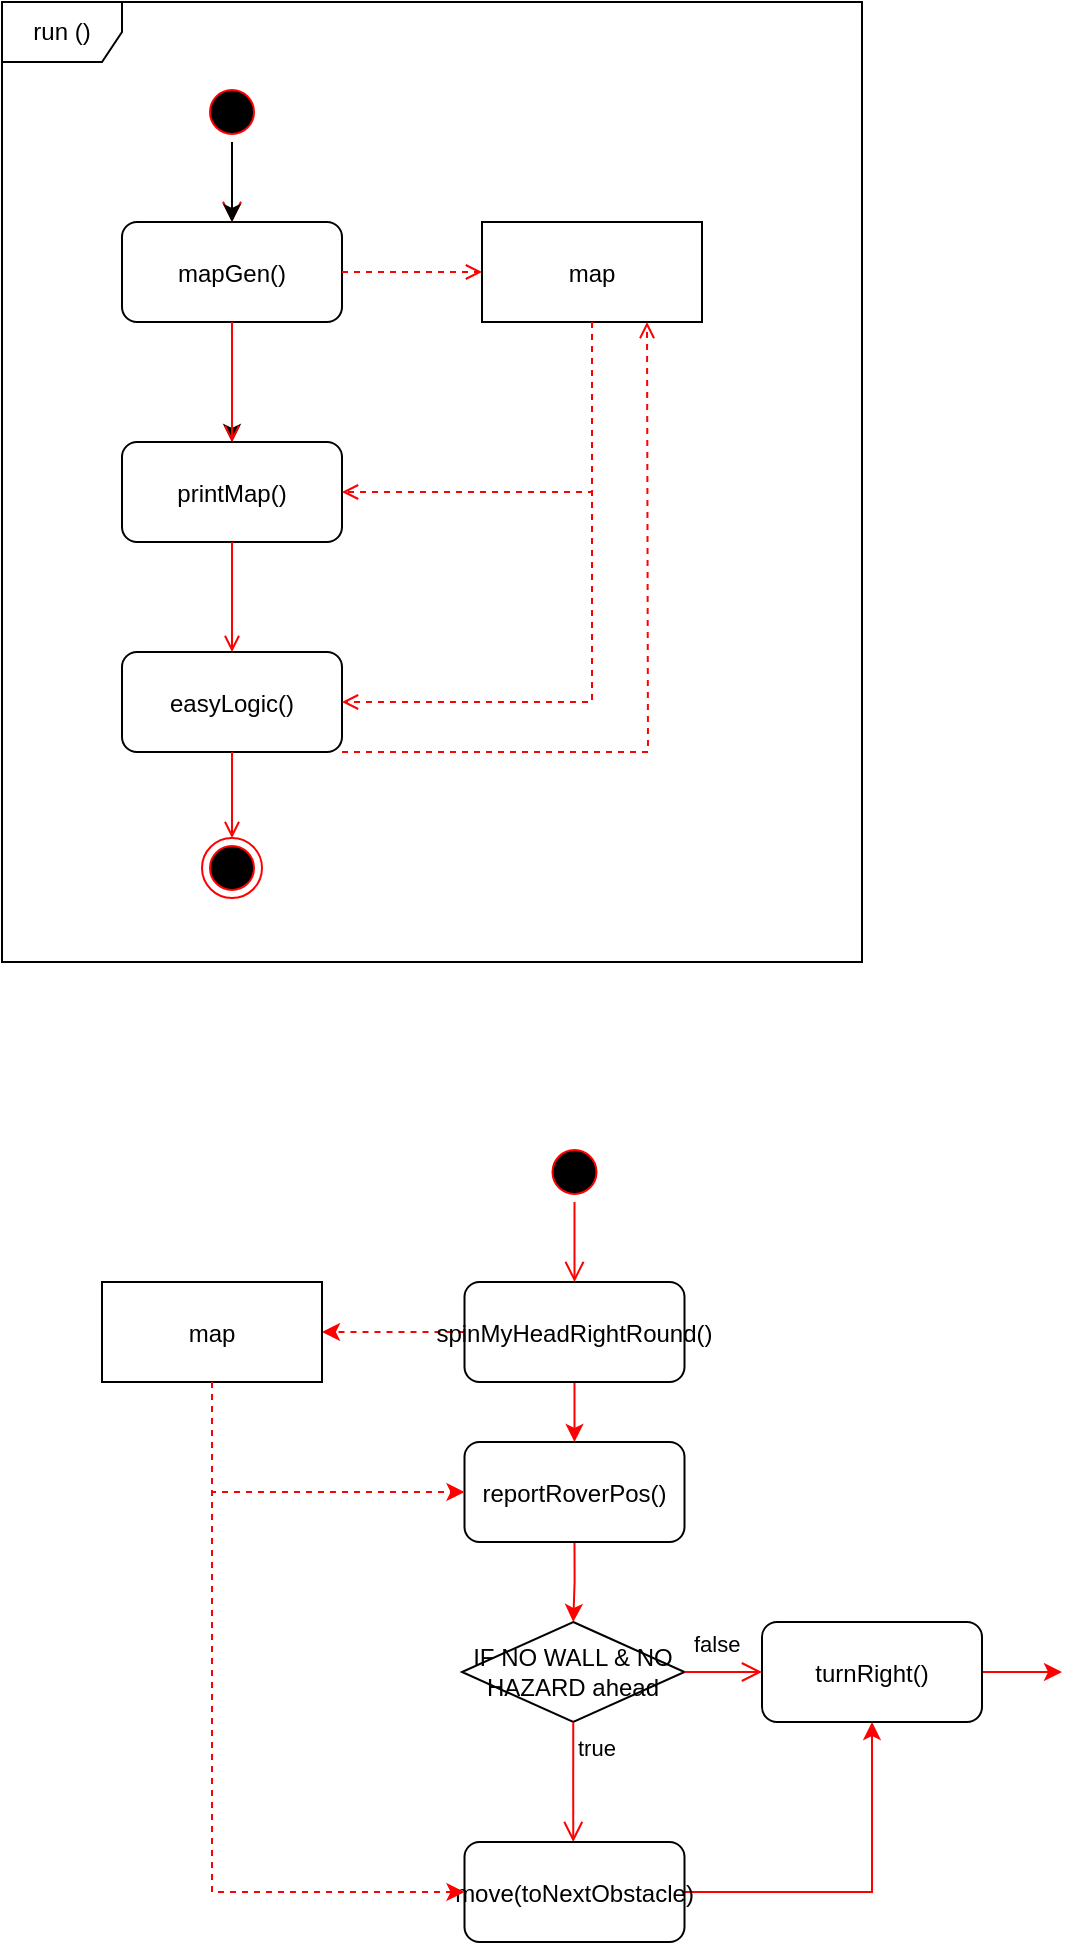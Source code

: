 <mxfile version="12.8.2" type="device"><diagram name="Page-1" id="e7e014a7-5840-1c2e-5031-d8a46d1fe8dd"><mxGraphModel dx="823" dy="1070" grid="1" gridSize="10" guides="1" tooltips="1" connect="1" arrows="1" fold="1" page="1" pageScale="1" pageWidth="1169" pageHeight="826" background="#ffffff" math="0" shadow="0"><root><mxCell id="0"/><mxCell id="1" parent="0"/><mxCell id="yIL9UcURnjymwLm0LqYS-77" value="" style="group" vertex="1" connectable="0" parent="1"><mxGeometry x="20" y="20" width="430" height="480" as="geometry"/></mxCell><mxCell id="yIL9UcURnjymwLm0LqYS-53" value="run ()" style="shape=umlFrame;whiteSpace=wrap;html=1;" vertex="1" parent="yIL9UcURnjymwLm0LqYS-77"><mxGeometry width="430" height="480" as="geometry"/></mxCell><mxCell id="yIL9UcURnjymwLm0LqYS-42" value="" style="edgeStyle=elbowEdgeStyle;elbow=horizontal;verticalAlign=bottom;endArrow=open;endSize=8;strokeColor=#FF0000;endFill=1;rounded=0" edge="1" parent="yIL9UcURnjymwLm0LqYS-77" target="yIL9UcURnjymwLm0LqYS-43"><mxGeometry x="-150" y="-100" as="geometry"><mxPoint x="-135" y="-30" as="targetPoint"/><mxPoint x="115" y="70" as="sourcePoint"/></mxGeometry></mxCell><mxCell id="yIL9UcURnjymwLm0LqYS-43" value="mapGen()" style="rounded=1;" vertex="1" parent="yIL9UcURnjymwLm0LqYS-77"><mxGeometry x="60" y="110" width="110" height="50" as="geometry"/></mxCell><mxCell id="yIL9UcURnjymwLm0LqYS-44" value="printMap()" style="rounded=1;" vertex="1" parent="yIL9UcURnjymwLm0LqYS-77"><mxGeometry x="60" y="220" width="110" height="50" as="geometry"/></mxCell><mxCell id="yIL9UcURnjymwLm0LqYS-71" value="" style="edgeStyle=orthogonalEdgeStyle;rounded=0;orthogonalLoop=1;jettySize=auto;html=1;" edge="1" parent="yIL9UcURnjymwLm0LqYS-77" source="yIL9UcURnjymwLm0LqYS-43" target="yIL9UcURnjymwLm0LqYS-44"><mxGeometry relative="1" as="geometry"/></mxCell><mxCell id="yIL9UcURnjymwLm0LqYS-45" value="" style="endArrow=open;strokeColor=#FF0000;endFill=1;rounded=0" edge="1" parent="yIL9UcURnjymwLm0LqYS-77" source="yIL9UcURnjymwLm0LqYS-43" target="yIL9UcURnjymwLm0LqYS-44"><mxGeometry relative="1" as="geometry"/></mxCell><mxCell id="yIL9UcURnjymwLm0LqYS-46" value="easyLogic()" style="rounded=1;" vertex="1" parent="yIL9UcURnjymwLm0LqYS-77"><mxGeometry x="60" y="325" width="110" height="50" as="geometry"/></mxCell><mxCell id="yIL9UcURnjymwLm0LqYS-47" value="" style="endArrow=open;strokeColor=#FF0000;endFill=1;rounded=0" edge="1" parent="yIL9UcURnjymwLm0LqYS-77" source="yIL9UcURnjymwLm0LqYS-44" target="yIL9UcURnjymwLm0LqYS-46"><mxGeometry relative="1" as="geometry"/></mxCell><mxCell id="yIL9UcURnjymwLm0LqYS-50" value="" style="edgeStyle=orthogonalEdgeStyle;rounded=0;orthogonalLoop=1;jettySize=auto;html=1;exitX=0.5;exitY=1;exitDx=0;exitDy=0;" edge="1" parent="yIL9UcURnjymwLm0LqYS-77" source="5" target="yIL9UcURnjymwLm0LqYS-43"><mxGeometry relative="1" as="geometry"/></mxCell><mxCell id="5" value="" style="ellipse;shape=startState;fillColor=#000000;strokeColor=#ff0000;" parent="yIL9UcURnjymwLm0LqYS-77" vertex="1"><mxGeometry x="100" y="40" width="30" height="30" as="geometry"/></mxCell><mxCell id="yIL9UcURnjymwLm0LqYS-51" value="" style="ellipse;html=1;shape=endState;fillColor=#000000;strokeColor=#ff0000;" vertex="1" parent="yIL9UcURnjymwLm0LqYS-77"><mxGeometry x="100" y="418" width="30" height="30" as="geometry"/></mxCell><mxCell id="yIL9UcURnjymwLm0LqYS-52" value="" style="endArrow=open;strokeColor=#FF0000;endFill=1;rounded=0;entryX=0.5;entryY=0;entryDx=0;entryDy=0;exitX=0.5;exitY=1;exitDx=0;exitDy=0;" edge="1" parent="yIL9UcURnjymwLm0LqYS-77" source="yIL9UcURnjymwLm0LqYS-46" target="yIL9UcURnjymwLm0LqYS-51"><mxGeometry relative="1" as="geometry"><mxPoint x="320" y="510" as="sourcePoint"/><mxPoint x="125" y="335" as="targetPoint"/></mxGeometry></mxCell><mxCell id="yIL9UcURnjymwLm0LqYS-67" value="map" style="rounded=0;" vertex="1" parent="yIL9UcURnjymwLm0LqYS-77"><mxGeometry x="240" y="110" width="110" height="50" as="geometry"/></mxCell><mxCell id="yIL9UcURnjymwLm0LqYS-70" value="" style="endArrow=open;strokeColor=#FF0000;endFill=1;rounded=0;exitX=1;exitY=0.5;exitDx=0;exitDy=0;entryX=0;entryY=0.5;entryDx=0;entryDy=0;dashed=1;" edge="1" parent="yIL9UcURnjymwLm0LqYS-77" source="yIL9UcURnjymwLm0LqYS-43" target="yIL9UcURnjymwLm0LqYS-67"><mxGeometry relative="1" as="geometry"><mxPoint x="125.0" y="170" as="sourcePoint"/><mxPoint x="125.0" y="230" as="targetPoint"/></mxGeometry></mxCell><mxCell id="yIL9UcURnjymwLm0LqYS-73" value="" style="endArrow=open;strokeColor=#FF0000;endFill=1;rounded=0;exitX=0.5;exitY=1;exitDx=0;exitDy=0;entryX=1;entryY=0.5;entryDx=0;entryDy=0;dashed=1;" edge="1" parent="yIL9UcURnjymwLm0LqYS-77" source="yIL9UcURnjymwLm0LqYS-67" target="yIL9UcURnjymwLm0LqYS-44"><mxGeometry relative="1" as="geometry"><mxPoint x="180.0" y="145" as="sourcePoint"/><mxPoint x="250" y="145" as="targetPoint"/><Array as="points"><mxPoint x="295" y="245"/></Array></mxGeometry></mxCell><mxCell id="yIL9UcURnjymwLm0LqYS-75" value="" style="endArrow=open;strokeColor=#FF0000;endFill=1;rounded=0;exitX=0.5;exitY=1;exitDx=0;exitDy=0;dashed=1;entryX=1;entryY=0.5;entryDx=0;entryDy=0;" edge="1" parent="yIL9UcURnjymwLm0LqYS-77" source="yIL9UcURnjymwLm0LqYS-67" target="yIL9UcURnjymwLm0LqYS-46"><mxGeometry relative="1" as="geometry"><mxPoint x="305" y="170" as="sourcePoint"/><mxPoint x="250" y="220" as="targetPoint"/><Array as="points"><mxPoint x="295" y="350"/></Array></mxGeometry></mxCell><mxCell id="yIL9UcURnjymwLm0LqYS-76" value="" style="endArrow=open;strokeColor=#FF0000;endFill=1;rounded=0;exitX=1;exitY=1;exitDx=0;exitDy=0;dashed=1;entryX=0.75;entryY=1;entryDx=0;entryDy=0;" edge="1" parent="yIL9UcURnjymwLm0LqYS-77" source="yIL9UcURnjymwLm0LqYS-46" target="yIL9UcURnjymwLm0LqYS-67"><mxGeometry relative="1" as="geometry"><mxPoint x="305" y="170" as="sourcePoint"/><mxPoint x="180.0" y="360" as="targetPoint"/><Array as="points"><mxPoint x="323" y="375"/></Array></mxGeometry></mxCell><mxCell id="yIL9UcURnjymwLm0LqYS-78" value="" style="ellipse;html=1;shape=startState;fillColor=#000000;strokeColor=#ff0000;rounded=0;" vertex="1" parent="1"><mxGeometry x="291.25" y="590" width="30" height="30" as="geometry"/></mxCell><mxCell id="yIL9UcURnjymwLm0LqYS-79" value="" style="edgeStyle=orthogonalEdgeStyle;html=1;verticalAlign=bottom;endArrow=open;endSize=8;strokeColor=#ff0000;entryX=0.5;entryY=0;entryDx=0;entryDy=0;" edge="1" source="yIL9UcURnjymwLm0LqYS-78" parent="1" target="yIL9UcURnjymwLm0LqYS-80"><mxGeometry relative="1" as="geometry"><mxPoint x="276.25" y="680" as="targetPoint"/></mxGeometry></mxCell><mxCell id="yIL9UcURnjymwLm0LqYS-82" style="edgeStyle=orthogonalEdgeStyle;rounded=0;orthogonalLoop=1;jettySize=auto;html=1;exitX=0.5;exitY=1;exitDx=0;exitDy=0;entryX=0.5;entryY=0;entryDx=0;entryDy=0;strokeColor=#FF0000;" edge="1" parent="1" source="yIL9UcURnjymwLm0LqYS-80" target="yIL9UcURnjymwLm0LqYS-81"><mxGeometry relative="1" as="geometry"/></mxCell><mxCell id="yIL9UcURnjymwLm0LqYS-122" style="edgeStyle=orthogonalEdgeStyle;rounded=0;orthogonalLoop=1;jettySize=auto;html=1;entryX=1;entryY=0.5;entryDx=0;entryDy=0;strokeColor=#FF0000;dashed=1;" edge="1" parent="1" source="yIL9UcURnjymwLm0LqYS-80" target="yIL9UcURnjymwLm0LqYS-121"><mxGeometry relative="1" as="geometry"/></mxCell><mxCell id="yIL9UcURnjymwLm0LqYS-80" value="spinMyHeadRightRound()" style="rounded=1;" vertex="1" parent="1"><mxGeometry x="251.25" y="660" width="110" height="50" as="geometry"/></mxCell><mxCell id="yIL9UcURnjymwLm0LqYS-86" style="edgeStyle=orthogonalEdgeStyle;rounded=0;orthogonalLoop=1;jettySize=auto;html=1;exitX=0.5;exitY=1;exitDx=0;exitDy=0;entryX=0.5;entryY=0;entryDx=0;entryDy=0;strokeColor=#FF0000;" edge="1" parent="1" source="yIL9UcURnjymwLm0LqYS-81" target="yIL9UcURnjymwLm0LqYS-83"><mxGeometry relative="1" as="geometry"/></mxCell><mxCell id="yIL9UcURnjymwLm0LqYS-81" value="reportRoverPos()" style="rounded=1;" vertex="1" parent="1"><mxGeometry x="251.25" y="740" width="110" height="50" as="geometry"/></mxCell><mxCell id="yIL9UcURnjymwLm0LqYS-83" value="IF NO WALL &amp;amp; NO HAZARD ahead" style="rhombus;whiteSpace=wrap;html=1;fillColor=#FFFFFF;strokeColor=#000000;rounded=0;" vertex="1" parent="1"><mxGeometry x="250" y="830" width="111.25" height="50" as="geometry"/></mxCell><mxCell id="yIL9UcURnjymwLm0LqYS-84" value="false" style="edgeStyle=orthogonalEdgeStyle;html=1;align=left;verticalAlign=bottom;endArrow=open;endSize=8;strokeColor=#ff0000;entryX=0;entryY=0.5;entryDx=0;entryDy=0;" edge="1" source="yIL9UcURnjymwLm0LqYS-83" parent="1" target="yIL9UcURnjymwLm0LqYS-87"><mxGeometry x="-0.846" y="5" relative="1" as="geometry"><mxPoint x="421.25" y="855.0" as="targetPoint"/><mxPoint as="offset"/></mxGeometry></mxCell><mxCell id="yIL9UcURnjymwLm0LqYS-85" value="true" style="edgeStyle=orthogonalEdgeStyle;html=1;align=left;verticalAlign=top;endArrow=open;endSize=8;strokeColor=#ff0000;exitX=0.5;exitY=1;exitDx=0;exitDy=0;entryX=0.5;entryY=0;entryDx=0;entryDy=0;" edge="1" source="yIL9UcURnjymwLm0LqYS-83" parent="1"><mxGeometry x="-1" relative="1" as="geometry"><mxPoint x="305.625" y="940" as="targetPoint"/></mxGeometry></mxCell><mxCell id="yIL9UcURnjymwLm0LqYS-95" style="edgeStyle=orthogonalEdgeStyle;rounded=0;orthogonalLoop=1;jettySize=auto;html=1;exitX=1;exitY=0.5;exitDx=0;exitDy=0;entryX=0;entryY=0.5;entryDx=0;entryDy=0;strokeColor=#FF0000;" edge="1" parent="1" source="yIL9UcURnjymwLm0LqYS-87"><mxGeometry relative="1" as="geometry"><mxPoint x="550" y="855" as="targetPoint"/></mxGeometry></mxCell><mxCell id="yIL9UcURnjymwLm0LqYS-87" value="turnRight()" style="rounded=1;" vertex="1" parent="1"><mxGeometry x="400" y="830" width="110" height="50" as="geometry"/></mxCell><mxCell id="yIL9UcURnjymwLm0LqYS-102" style="edgeStyle=orthogonalEdgeStyle;rounded=0;orthogonalLoop=1;jettySize=auto;html=1;exitX=1;exitY=0.5;exitDx=0;exitDy=0;entryX=0.5;entryY=1;entryDx=0;entryDy=0;strokeColor=#FF0000;" edge="1" parent="1" source="yIL9UcURnjymwLm0LqYS-101" target="yIL9UcURnjymwLm0LqYS-87"><mxGeometry relative="1" as="geometry"/></mxCell><mxCell id="yIL9UcURnjymwLm0LqYS-101" value="move(toNextObstacle)" style="rounded=1;" vertex="1" parent="1"><mxGeometry x="251.25" y="940" width="110" height="50" as="geometry"/></mxCell><mxCell id="yIL9UcURnjymwLm0LqYS-121" value="map" style="rounded=0;" vertex="1" parent="1"><mxGeometry x="70" y="660" width="110" height="50" as="geometry"/></mxCell><mxCell id="yIL9UcURnjymwLm0LqYS-123" style="edgeStyle=orthogonalEdgeStyle;rounded=0;orthogonalLoop=1;jettySize=auto;html=1;entryX=0;entryY=0.5;entryDx=0;entryDy=0;strokeColor=#FF0000;dashed=1;exitX=0.5;exitY=1;exitDx=0;exitDy=0;" edge="1" parent="1" source="yIL9UcURnjymwLm0LqYS-121" target="yIL9UcURnjymwLm0LqYS-81"><mxGeometry relative="1" as="geometry"><mxPoint x="261.25" y="695" as="sourcePoint"/><mxPoint x="190" y="695" as="targetPoint"/></mxGeometry></mxCell><mxCell id="yIL9UcURnjymwLm0LqYS-124" style="edgeStyle=orthogonalEdgeStyle;rounded=0;orthogonalLoop=1;jettySize=auto;html=1;strokeColor=#FF0000;dashed=1;entryX=0;entryY=0.5;entryDx=0;entryDy=0;exitX=0.5;exitY=1;exitDx=0;exitDy=0;" edge="1" parent="1" source="yIL9UcURnjymwLm0LqYS-121" target="yIL9UcURnjymwLm0LqYS-101"><mxGeometry relative="1" as="geometry"><mxPoint x="70" y="940" as="sourcePoint"/><mxPoint x="180" y="1020" as="targetPoint"/></mxGeometry></mxCell></root></mxGraphModel></diagram></mxfile>